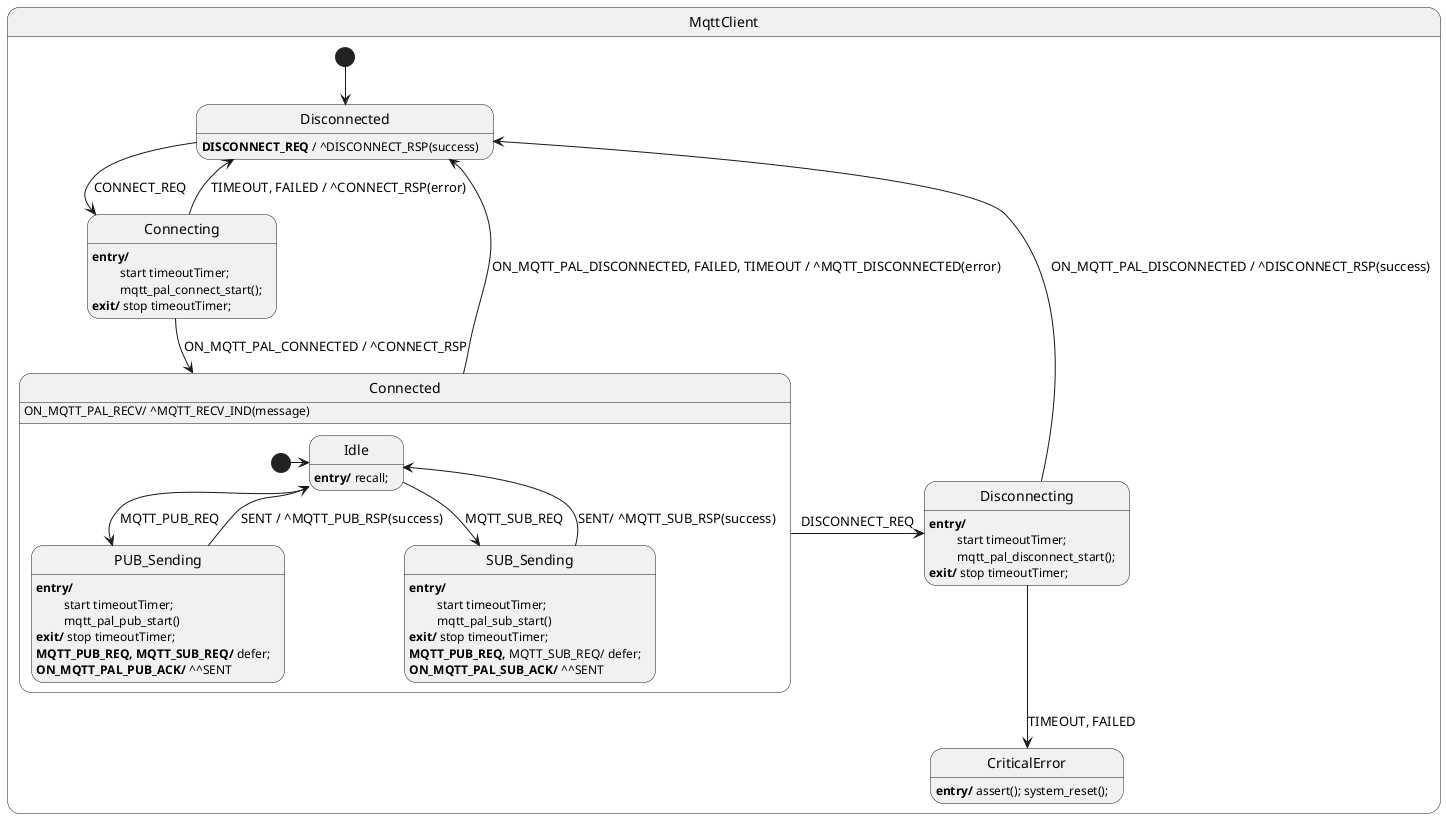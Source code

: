 @startuml

state MqttClient {

    state Disconnected
    [*] --> Disconnected
    Disconnected : <b>DISCONNECT_REQ</b> / ^DISCONNECT_RSP(success)

    state Connecting
    Connecting : <b>entry/</b>
    Connecting : \t start timeoutTimer;
    Connecting : \t mqtt_pal_connect_start();
    Connecting : <b>exit/</b> stop timeoutTimer;

    state Disconnecting
    Disconnecting: <b>entry/</b>
    Disconnecting: \t start timeoutTimer;
    Disconnecting: \t mqtt_pal_disconnect_start();
    Disconnecting: <b>exit/</b> stop timeoutTimer;

    state CriticalError
    CriticalError: <b>entry/</b> assert(); system_reset();

    Disconnected -> Connecting : CONNECT_REQ
    Connecting --> Connected : ON_MQTT_PAL_CONNECTED / ^CONNECT_RSP
    Connecting --> Disconnected : TIMEOUT, FAILED / ^CONNECT_RSP(error)
    Disconnecting --> Disconnected : ON_MQTT_PAL_DISCONNECTED / ^DISCONNECT_RSP(success)
    Connected -> Disconnecting : DISCONNECT_REQ
    Connected --> Disconnected : ON_MQTT_PAL_DISCONNECTED, FAILED, TIMEOUT / ^MQTT_DISCONNECTED(error)
    Disconnecting --> CriticalError : TIMEOUT, FAILED

    ' Note: the following state machine definition does not support MQTT send pipeline
    ' (i.e. sending PUB SUB without waiting for the respective ACKs).
    state Connected {
        Connected : ON_MQTT_PAL_RECV/ ^MQTT_RECV_IND(message)

        state Idle
        Idle : <b>entry/</b> recall;

'TODO: MQTT_PUB/SUB_RSP must be sent on error:

        state PUB_Sending
        PUB_Sending : <b>entry/</b>
        PUB_Sending: \t start timeoutTimer;
        PUB_Sending: \t mqtt_pal_pub_start()
        PUB_Sending : <b>exit/</b> stop timeoutTimer;
        PUB_Sending : <b>MQTT_PUB_REQ, MQTT_SUB_REQ/</b> defer;
        PUB_Sending : <b>ON_MQTT_PAL_PUB_ACK/</b> ^^SENT

        state SUB_Sending
        SUB_Sending : <b>entry/</b>
        SUB_Sending : \t start timeoutTimer;
        SUB_Sending : \t mqtt_pal_sub_start()
        SUB_Sending : <b>exit/</b> stop timeoutTimer;
        SUB_Sending : <b>MQTT_PUB_REQ,</b> MQTT_SUB_REQ/ defer;
        SUB_Sending : <b>ON_MQTT_PAL_SUB_ACK/</b> ^^SENT

        [*] -> Idle

        Idle --> PUB_Sending : MQTT_PUB_REQ
        Idle --> SUB_Sending : MQTT_SUB_REQ
        PUB_Sending -> Idle : SENT / ^MQTT_PUB_RSP(success)
        SUB_Sending -> Idle : SENT/ ^MQTT_SUB_RSP(success)
    }
}

@enduml
